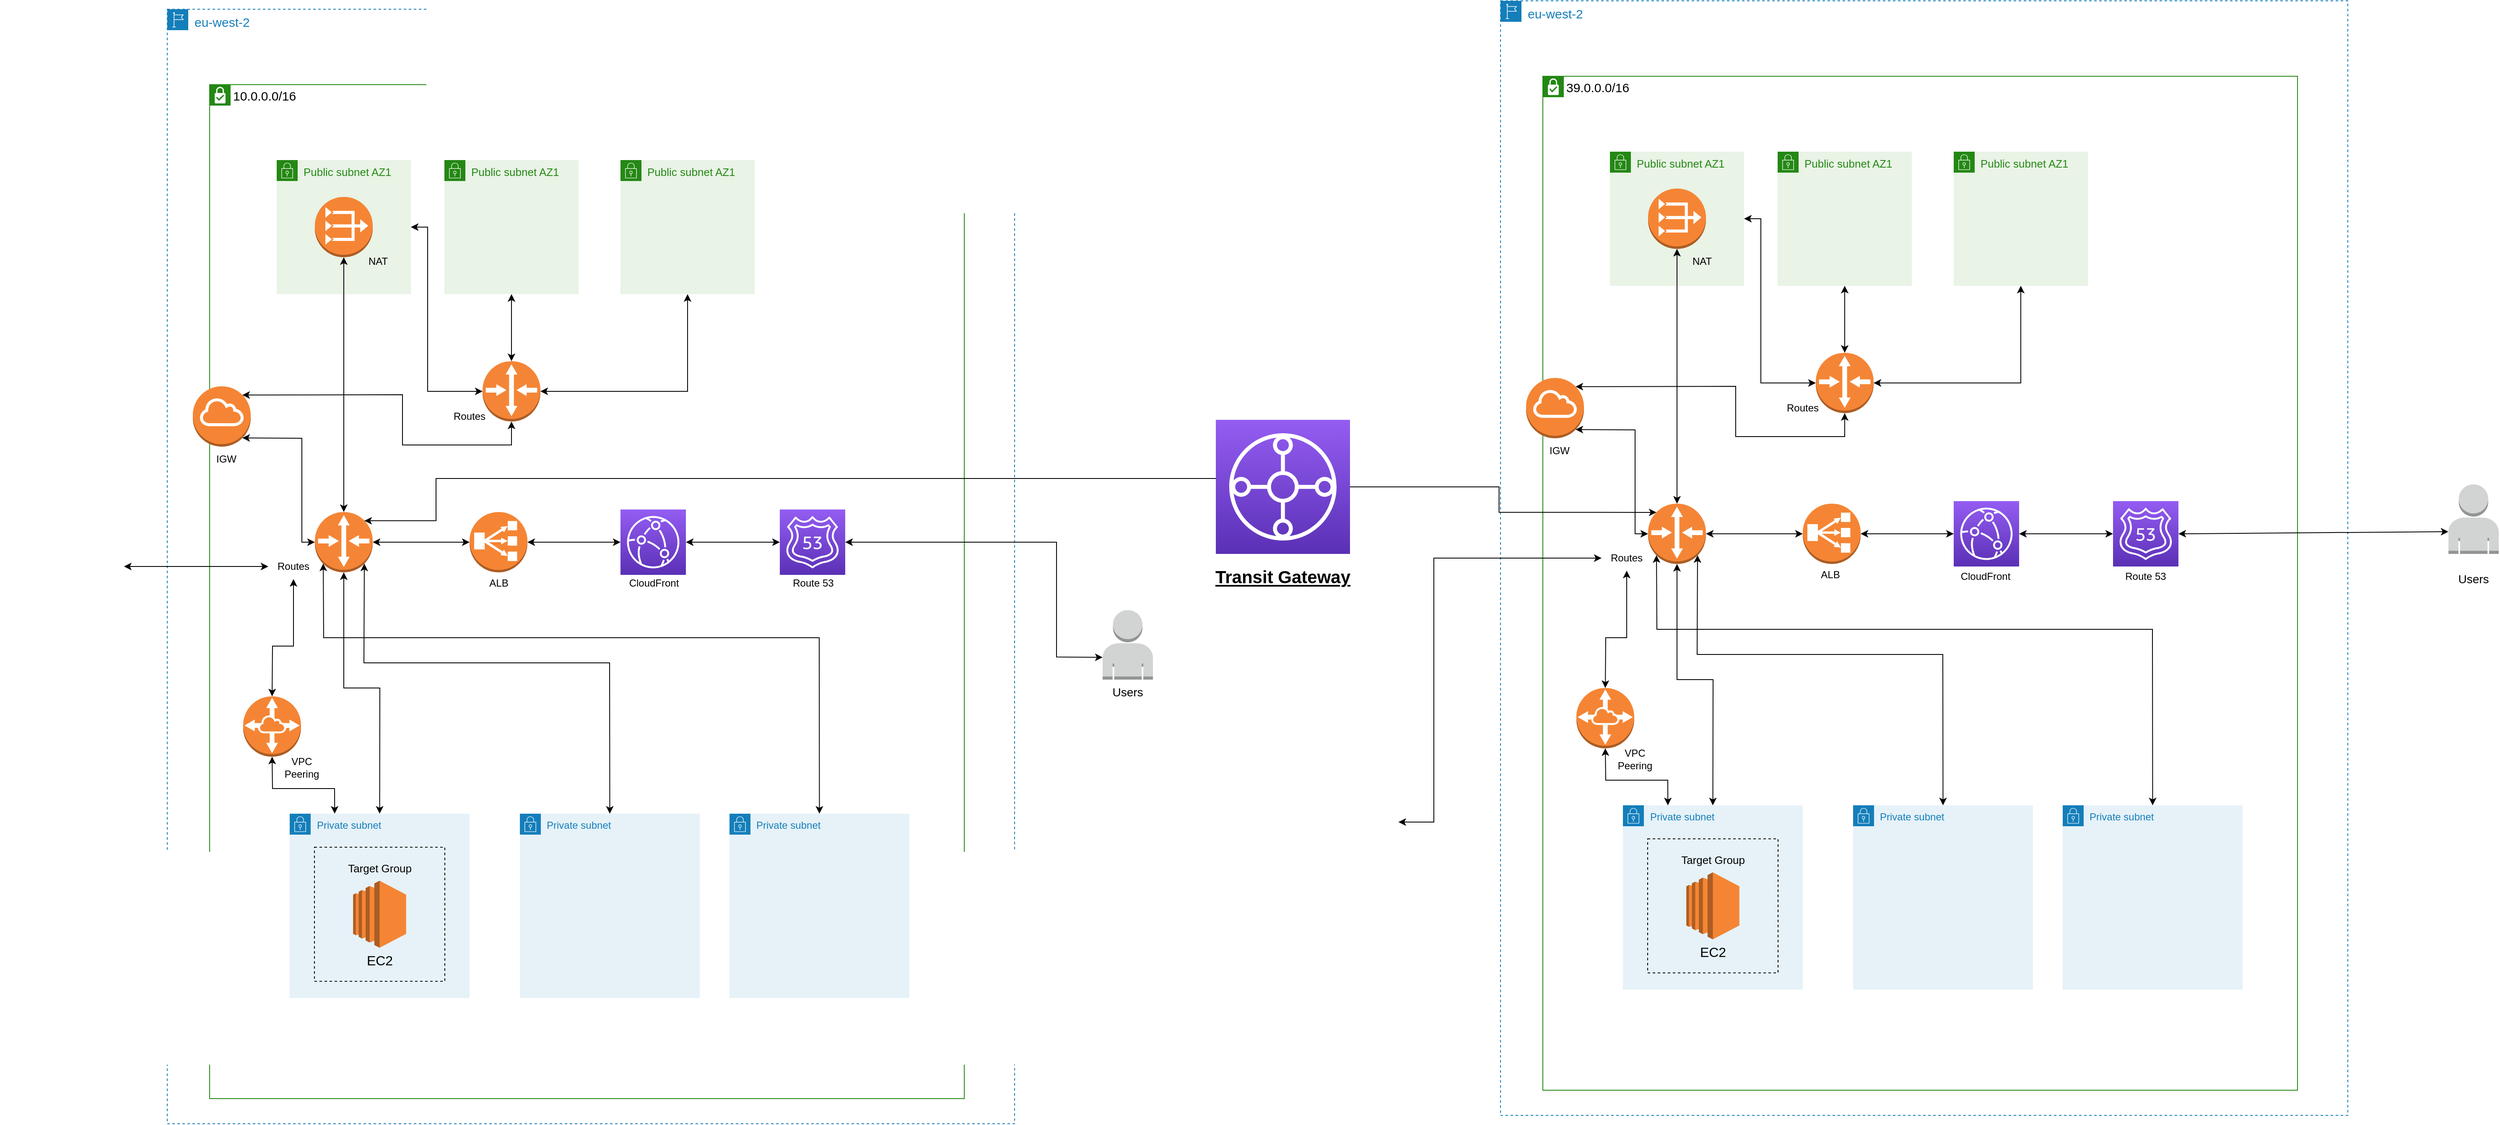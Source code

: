 <mxfile version="21.1.4" type="github">
  <diagram name="Page-1" id="q-neBviDuGzHm0jvUIlg">
    <mxGraphModel dx="2350" dy="1879" grid="1" gridSize="10" guides="1" tooltips="1" connect="1" arrows="1" fold="1" page="1" pageScale="1" pageWidth="850" pageHeight="1100" math="0" shadow="0">
      <root>
        <mxCell id="0" />
        <mxCell id="1" parent="0" />
        <mxCell id="zEf5P7LLviEkmShW4C3k-110" value="&lt;font style=&quot;font-size: 15px;&quot;&gt;39.0.0.0/16&lt;/font&gt;" style="shape=mxgraph.ibm.box;prType=subnet;fontStyle=0;verticalAlign=top;align=left;spacingLeft=32;spacingTop=4;rounded=0;whiteSpace=wrap;html=1;strokeWidth=1;dashed=0;container=1;spacing=-4;collapsible=0;expand=0;recursiveResize=0;strokeColor=#248814;" parent="1" vertex="1">
          <mxGeometry x="1770" y="-170" width="900" height="1210" as="geometry" />
        </mxCell>
        <mxCell id="zEf5P7LLviEkmShW4C3k-153" value="IGW" style="text;html=1;align=center;verticalAlign=middle;whiteSpace=wrap;rounded=0;" parent="zEf5P7LLviEkmShW4C3k-110" vertex="1">
          <mxGeometry x="-10" y="432" width="60" height="30" as="geometry" />
        </mxCell>
        <mxCell id="zEf5P7LLviEkmShW4C3k-162" value="ALB" style="text;html=1;strokeColor=none;fillColor=none;align=center;verticalAlign=middle;whiteSpace=wrap;rounded=0;" parent="zEf5P7LLviEkmShW4C3k-110" vertex="1">
          <mxGeometry x="313" y="580" width="60" height="30" as="geometry" />
        </mxCell>
        <mxCell id="zEf5P7LLviEkmShW4C3k-168" value="VPC&lt;br&gt;Peering" style="text;html=1;strokeColor=none;fillColor=none;align=center;verticalAlign=middle;whiteSpace=wrap;rounded=0;" parent="zEf5P7LLviEkmShW4C3k-110" vertex="1">
          <mxGeometry x="80" y="800" width="60" height="30" as="geometry" />
        </mxCell>
        <mxCell id="zEf5P7LLviEkmShW4C3k-109" value="&lt;font style=&quot;font-size: 15px;&quot;&gt;eu-west-2&lt;/font&gt;" style="points=[[0,0],[0.25,0],[0.5,0],[0.75,0],[1,0],[1,0.25],[1,0.5],[1,0.75],[1,1],[0.75,1],[0.5,1],[0.25,1],[0,1],[0,0.75],[0,0.5],[0,0.25]];outlineConnect=0;gradientColor=none;html=1;whiteSpace=wrap;fontSize=12;fontStyle=0;container=1;pointerEvents=0;collapsible=0;recursiveResize=0;shape=mxgraph.aws4.group;grIcon=mxgraph.aws4.group_region;strokeColor=#147EBA;fillColor=none;verticalAlign=top;align=left;spacingLeft=30;fontColor=#147EBA;dashed=1;" parent="1" vertex="1">
          <mxGeometry x="1719.5" y="-260" width="1010.5" height="1330" as="geometry" />
        </mxCell>
        <mxCell id="zEf5P7LLviEkmShW4C3k-164" value="CloudFront" style="text;html=1;strokeColor=none;fillColor=none;align=center;verticalAlign=middle;whiteSpace=wrap;rounded=0;" parent="zEf5P7LLviEkmShW4C3k-109" vertex="1">
          <mxGeometry x="538.5" y="672" width="80" height="30" as="geometry" />
        </mxCell>
        <mxCell id="zEf5P7LLviEkmShW4C3k-166" value="Route 53" style="text;html=1;strokeColor=none;fillColor=none;align=center;verticalAlign=middle;whiteSpace=wrap;rounded=0;" parent="zEf5P7LLviEkmShW4C3k-109" vertex="1">
          <mxGeometry x="739.5" y="672" width="60" height="30" as="geometry" />
        </mxCell>
        <mxCell id="zEf5P7LLviEkmShW4C3k-59" value="&lt;font style=&quot;font-size: 15px;&quot;&gt;eu-west-2&lt;/font&gt;" style="points=[[0,0],[0.25,0],[0.5,0],[0.75,0],[1,0],[1,0.25],[1,0.5],[1,0.75],[1,1],[0.75,1],[0.5,1],[0.25,1],[0,1],[0,0.75],[0,0.5],[0,0.25]];outlineConnect=0;gradientColor=none;html=1;whiteSpace=wrap;fontSize=12;fontStyle=0;container=1;pointerEvents=0;collapsible=0;recursiveResize=0;shape=mxgraph.aws4.group;grIcon=mxgraph.aws4.group_region;strokeColor=#147EBA;fillColor=none;verticalAlign=top;align=left;spacingLeft=30;fontColor=#147EBA;dashed=1;" parent="1" vertex="1">
          <mxGeometry x="129.5" y="-250" width="1010.5" height="1330" as="geometry" />
        </mxCell>
        <mxCell id="zEf5P7LLviEkmShW4C3k-58" value="&lt;font style=&quot;font-size: 15px;&quot;&gt;10.0.0.0/16&lt;/font&gt;" style="shape=mxgraph.ibm.box;prType=subnet;fontStyle=0;verticalAlign=top;align=left;spacingLeft=32;spacingTop=4;rounded=0;whiteSpace=wrap;html=1;strokeWidth=1;dashed=0;container=1;spacing=-4;collapsible=0;expand=0;recursiveResize=0;strokeColor=#248814;" parent="1" vertex="1">
          <mxGeometry x="180" y="-160" width="900" height="1210" as="geometry" />
        </mxCell>
        <mxCell id="zEf5P7LLviEkmShW4C3k-152" value="IGW" style="text;html=1;align=center;verticalAlign=middle;whiteSpace=wrap;rounded=0;" parent="zEf5P7LLviEkmShW4C3k-58" vertex="1">
          <mxGeometry x="-10" y="432" width="60" height="30" as="geometry" />
        </mxCell>
        <mxCell id="zEf5P7LLviEkmShW4C3k-154" value="Routes" style="text;html=1;strokeColor=none;fillColor=none;align=center;verticalAlign=middle;whiteSpace=wrap;rounded=0;" parent="zEf5P7LLviEkmShW4C3k-58" vertex="1">
          <mxGeometry x="280" y="381" width="60" height="30" as="geometry" />
        </mxCell>
        <mxCell id="zEf5P7LLviEkmShW4C3k-157" value="ALB" style="text;html=1;strokeColor=none;fillColor=none;align=center;verticalAlign=middle;whiteSpace=wrap;rounded=0;" parent="zEf5P7LLviEkmShW4C3k-58" vertex="1">
          <mxGeometry x="315" y="580" width="60" height="30" as="geometry" />
        </mxCell>
        <mxCell id="zEf5P7LLviEkmShW4C3k-163" value="CloudFront" style="text;html=1;strokeColor=none;fillColor=none;align=center;verticalAlign=middle;whiteSpace=wrap;rounded=0;" parent="zEf5P7LLviEkmShW4C3k-58" vertex="1">
          <mxGeometry x="490" y="580" width="80" height="30" as="geometry" />
        </mxCell>
        <mxCell id="zEf5P7LLviEkmShW4C3k-165" value="Route 53" style="text;html=1;strokeColor=none;fillColor=none;align=center;verticalAlign=middle;whiteSpace=wrap;rounded=0;" parent="zEf5P7LLviEkmShW4C3k-58" vertex="1">
          <mxGeometry x="690" y="580" width="60" height="30" as="geometry" />
        </mxCell>
        <mxCell id="zEf5P7LLviEkmShW4C3k-167" value="VPC&lt;br&gt;Peering" style="text;html=1;strokeColor=none;fillColor=none;align=center;verticalAlign=middle;whiteSpace=wrap;rounded=0;" parent="zEf5P7LLviEkmShW4C3k-58" vertex="1">
          <mxGeometry x="80" y="800" width="60" height="30" as="geometry" />
        </mxCell>
        <mxCell id="zEf5P7LLviEkmShW4C3k-3" value="" style="shape=image;verticalLabelPosition=bottom;verticalAlign=top;imageAspect=0;image=https://imgs.search.brave.com/RAESV_4D3HUsNSfdeiHkeSYde4byAlVtVh4lLV5wKWs/rs:fit:905:225:1/g:ce/aHR0cHM6Ly90c2Uy/Lm1tLmJpbmcubmV0/L3RoP2lkPU9JUC5J/ZV9NSmdfY3k3Qjdn/ZjRVbzdxUDZ3SGFE/NCZwaWQ9QXBp;clipPath=inset(0% 14.67% 0% 15%);aspect=fixed;" parent="1" vertex="1">
          <mxGeometry x="-70" y="360" width="147.83" height="110" as="geometry" />
        </mxCell>
        <mxCell id="zEf5P7LLviEkmShW4C3k-5" value="" style="outlineConnect=0;dashed=0;verticalLabelPosition=bottom;verticalAlign=top;align=center;html=1;shape=mxgraph.aws3.router;fillColor=#F58536;gradientColor=none;" parent="1" vertex="1">
          <mxGeometry x="505.5" y="170" width="69" height="72" as="geometry" />
        </mxCell>
        <mxCell id="zEf5P7LLviEkmShW4C3k-6" value="" style="outlineConnect=0;dashed=0;verticalLabelPosition=bottom;verticalAlign=top;align=center;html=1;shape=mxgraph.aws3.classic_load_balancer;fillColor=#F58534;gradientColor=none;" parent="1" vertex="1">
          <mxGeometry x="490" y="350" width="69" height="72" as="geometry" />
        </mxCell>
        <mxCell id="zEf5P7LLviEkmShW4C3k-7" value="" style="outlineConnect=0;dashed=0;verticalLabelPosition=bottom;verticalAlign=top;align=center;html=1;shape=mxgraph.aws3.internet_gateway;fillColor=#F58534;gradientColor=none;" parent="1" vertex="1">
          <mxGeometry x="160" y="200" width="69" height="72" as="geometry" />
        </mxCell>
        <mxCell id="zEf5P7LLviEkmShW4C3k-8" value="" style="outlineConnect=0;dashed=0;verticalLabelPosition=bottom;verticalAlign=top;align=center;html=1;shape=mxgraph.aws3.vpc_peering;fillColor=#F58534;gradientColor=none;" parent="1" vertex="1">
          <mxGeometry x="220" y="570" width="69" height="72" as="geometry" />
        </mxCell>
        <mxCell id="zEf5P7LLviEkmShW4C3k-10" value="&lt;font style=&quot;font-size: 13px;&quot;&gt;Public subnet AZ1&lt;/font&gt;" style="points=[[0,0],[0.25,0],[0.5,0],[0.75,0],[1,0],[1,0.25],[1,0.5],[1,0.75],[1,1],[0.75,1],[0.5,1],[0.25,1],[0,1],[0,0.75],[0,0.5],[0,0.25]];outlineConnect=0;gradientColor=none;html=1;whiteSpace=wrap;fontSize=12;fontStyle=0;container=1;pointerEvents=0;collapsible=0;recursiveResize=0;shape=mxgraph.aws4.group;grIcon=mxgraph.aws4.group_security_group;grStroke=0;strokeColor=#248814;fillColor=#E9F3E6;verticalAlign=top;align=left;spacingLeft=30;fontColor=#248814;dashed=0;" parent="1" vertex="1">
          <mxGeometry x="260" y="-70" width="160" height="160" as="geometry" />
        </mxCell>
        <mxCell id="zEf5P7LLviEkmShW4C3k-9" value="" style="outlineConnect=0;dashed=0;verticalLabelPosition=bottom;verticalAlign=top;align=center;html=1;shape=mxgraph.aws3.vpc_nat_gateway;fillColor=#F58534;gradientColor=none;" parent="zEf5P7LLviEkmShW4C3k-10" vertex="1">
          <mxGeometry x="45.5" y="44" width="69" height="72" as="geometry" />
        </mxCell>
        <mxCell id="zEf5P7LLviEkmShW4C3k-150" value="NAT" style="text;html=1;align=center;verticalAlign=middle;whiteSpace=wrap;rounded=0;" parent="zEf5P7LLviEkmShW4C3k-10" vertex="1">
          <mxGeometry x="91.12" y="106" width="60" height="30" as="geometry" />
        </mxCell>
        <mxCell id="zEf5P7LLviEkmShW4C3k-11" value="&lt;font style=&quot;font-size: 13px;&quot;&gt;Public subnet AZ1&lt;/font&gt;" style="points=[[0,0],[0.25,0],[0.5,0],[0.75,0],[1,0],[1,0.25],[1,0.5],[1,0.75],[1,1],[0.75,1],[0.5,1],[0.25,1],[0,1],[0,0.75],[0,0.5],[0,0.25]];outlineConnect=0;gradientColor=none;html=1;whiteSpace=wrap;fontSize=12;fontStyle=0;container=1;pointerEvents=0;collapsible=0;recursiveResize=0;shape=mxgraph.aws4.group;grIcon=mxgraph.aws4.group_security_group;grStroke=0;strokeColor=#248814;fillColor=#E9F3E6;verticalAlign=top;align=left;spacingLeft=30;fontColor=#248814;dashed=0;" parent="1" vertex="1">
          <mxGeometry x="460" y="-70" width="160" height="160" as="geometry" />
        </mxCell>
        <mxCell id="zEf5P7LLviEkmShW4C3k-13" value="&lt;font style=&quot;font-size: 13px;&quot;&gt;Public subnet AZ1&lt;/font&gt;" style="points=[[0,0],[0.25,0],[0.5,0],[0.75,0],[1,0],[1,0.25],[1,0.5],[1,0.75],[1,1],[0.75,1],[0.5,1],[0.25,1],[0,1],[0,0.75],[0,0.5],[0,0.25]];outlineConnect=0;gradientColor=none;html=1;whiteSpace=wrap;fontSize=12;fontStyle=0;container=1;pointerEvents=0;collapsible=0;recursiveResize=0;shape=mxgraph.aws4.group;grIcon=mxgraph.aws4.group_security_group;grStroke=0;strokeColor=#248814;fillColor=#E9F3E6;verticalAlign=top;align=left;spacingLeft=30;fontColor=#248814;dashed=0;" parent="1" vertex="1">
          <mxGeometry x="670" y="-70" width="160" height="160" as="geometry" />
        </mxCell>
        <mxCell id="zEf5P7LLviEkmShW4C3k-15" value="" style="outlineConnect=0;dashed=0;verticalLabelPosition=bottom;verticalAlign=top;align=center;html=1;shape=mxgraph.aws3.router;fillColor=#F58536;gradientColor=none;" parent="1" vertex="1">
          <mxGeometry x="305.5" y="350" width="69" height="72" as="geometry" />
        </mxCell>
        <mxCell id="zEf5P7LLviEkmShW4C3k-16" value="" style="sketch=0;points=[[0,0,0],[0.25,0,0],[0.5,0,0],[0.75,0,0],[1,0,0],[0,1,0],[0.25,1,0],[0.5,1,0],[0.75,1,0],[1,1,0],[0,0.25,0],[0,0.5,0],[0,0.75,0],[1,0.25,0],[1,0.5,0],[1,0.75,0]];outlineConnect=0;fontColor=#232F3E;gradientColor=#945DF2;gradientDirection=north;fillColor=#5A30B5;strokeColor=#ffffff;dashed=0;verticalLabelPosition=bottom;verticalAlign=top;align=center;html=1;fontSize=12;fontStyle=0;aspect=fixed;shape=mxgraph.aws4.resourceIcon;resIcon=mxgraph.aws4.cloudfront;" parent="1" vertex="1">
          <mxGeometry x="670" y="347" width="78" height="78" as="geometry" />
        </mxCell>
        <mxCell id="zEf5P7LLviEkmShW4C3k-17" value="" style="sketch=0;points=[[0,0,0],[0.25,0,0],[0.5,0,0],[0.75,0,0],[1,0,0],[0,1,0],[0.25,1,0],[0.5,1,0],[0.75,1,0],[1,1,0],[0,0.25,0],[0,0.5,0],[0,0.75,0],[1,0.25,0],[1,0.5,0],[1,0.75,0]];outlineConnect=0;fontColor=#232F3E;gradientColor=#945DF2;gradientDirection=north;fillColor=#5A30B5;strokeColor=#ffffff;dashed=0;verticalLabelPosition=bottom;verticalAlign=top;align=center;html=1;fontSize=12;fontStyle=0;aspect=fixed;shape=mxgraph.aws4.resourceIcon;resIcon=mxgraph.aws4.route_53;" parent="1" vertex="1">
          <mxGeometry x="860" y="347" width="78" height="78" as="geometry" />
        </mxCell>
        <mxCell id="zEf5P7LLviEkmShW4C3k-20" value="Private subnet" style="points=[[0,0],[0.25,0],[0.5,0],[0.75,0],[1,0],[1,0.25],[1,0.5],[1,0.75],[1,1],[0.75,1],[0.5,1],[0.25,1],[0,1],[0,0.75],[0,0.5],[0,0.25]];outlineConnect=0;gradientColor=none;html=1;whiteSpace=wrap;fontSize=12;fontStyle=0;container=1;pointerEvents=0;collapsible=0;recursiveResize=0;shape=mxgraph.aws4.group;grIcon=mxgraph.aws4.group_security_group;grStroke=0;strokeColor=#147EBA;fillColor=#E6F2F8;verticalAlign=top;align=left;spacingLeft=30;fontColor=#147EBA;dashed=1;" parent="1" vertex="1">
          <mxGeometry x="275.5" y="710" width="214.5" height="220" as="geometry" />
        </mxCell>
        <mxCell id="zEf5P7LLviEkmShW4C3k-21" value="" style="rounded=0;whiteSpace=wrap;html=1;fillColor=#E6F2F8;dashed=1;" parent="zEf5P7LLviEkmShW4C3k-20" vertex="1">
          <mxGeometry x="29.5" y="40" width="155.5" height="160" as="geometry" />
        </mxCell>
        <mxCell id="zEf5P7LLviEkmShW4C3k-19" value="" style="outlineConnect=0;dashed=0;verticalLabelPosition=bottom;verticalAlign=top;align=center;html=1;shape=mxgraph.aws3.ec2;fillColor=#F58534;gradientColor=none;" parent="zEf5P7LLviEkmShW4C3k-20" vertex="1">
          <mxGeometry x="75.62" y="80" width="63.25" height="80" as="geometry" />
        </mxCell>
        <mxCell id="zEf5P7LLviEkmShW4C3k-22" value="&lt;font style=&quot;font-size: 13px;&quot;&gt;Target Group&lt;/font&gt;" style="text;html=1;strokeColor=none;fillColor=none;align=center;verticalAlign=middle;whiteSpace=wrap;rounded=0;" parent="zEf5P7LLviEkmShW4C3k-20" vertex="1">
          <mxGeometry x="52.25" y="50" width="110" height="30" as="geometry" />
        </mxCell>
        <mxCell id="zEf5P7LLviEkmShW4C3k-27" value="&lt;font style=&quot;&quot;&gt;&lt;font style=&quot;font-size: 16px;&quot;&gt;EC2&lt;/font&gt;&lt;br&gt;&lt;/font&gt;" style="text;html=1;strokeColor=none;fillColor=none;align=center;verticalAlign=middle;whiteSpace=wrap;rounded=0;" parent="zEf5P7LLviEkmShW4C3k-20" vertex="1">
          <mxGeometry x="52.25" y="160" width="110" height="30" as="geometry" />
        </mxCell>
        <mxCell id="zEf5P7LLviEkmShW4C3k-28" value="Private subnet" style="points=[[0,0],[0.25,0],[0.5,0],[0.75,0],[1,0],[1,0.25],[1,0.5],[1,0.75],[1,1],[0.75,1],[0.5,1],[0.25,1],[0,1],[0,0.75],[0,0.5],[0,0.25]];outlineConnect=0;gradientColor=none;html=1;whiteSpace=wrap;fontSize=12;fontStyle=0;container=1;pointerEvents=0;collapsible=0;recursiveResize=0;shape=mxgraph.aws4.group;grIcon=mxgraph.aws4.group_security_group;grStroke=0;strokeColor=#147EBA;fillColor=#E6F2F8;verticalAlign=top;align=left;spacingLeft=30;fontColor=#147EBA;dashed=1;" parent="1" vertex="1">
          <mxGeometry x="550" y="710" width="214.5" height="220" as="geometry" />
        </mxCell>
        <mxCell id="zEf5P7LLviEkmShW4C3k-33" value="Private subnet" style="points=[[0,0],[0.25,0],[0.5,0],[0.75,0],[1,0],[1,0.25],[1,0.5],[1,0.75],[1,1],[0.75,1],[0.5,1],[0.25,1],[0,1],[0,0.75],[0,0.5],[0,0.25]];outlineConnect=0;gradientColor=none;html=1;whiteSpace=wrap;fontSize=12;fontStyle=0;container=1;pointerEvents=0;collapsible=0;recursiveResize=0;shape=mxgraph.aws4.group;grIcon=mxgraph.aws4.group_security_group;grStroke=0;strokeColor=#147EBA;fillColor=#E6F2F8;verticalAlign=top;align=left;spacingLeft=30;fontColor=#147EBA;dashed=1;" parent="1" vertex="1">
          <mxGeometry x="800" y="710" width="214.5" height="220" as="geometry" />
        </mxCell>
        <mxCell id="zEf5P7LLviEkmShW4C3k-38" value="Routes" style="text;html=1;strokeColor=none;fillColor=none;align=center;verticalAlign=middle;whiteSpace=wrap;rounded=0;" parent="1" vertex="1">
          <mxGeometry x="250" y="400" width="60" height="30" as="geometry" />
        </mxCell>
        <mxCell id="zEf5P7LLviEkmShW4C3k-39" value="" style="endArrow=classic;startArrow=classic;html=1;rounded=0;exitX=1;exitY=0.5;exitDx=0;exitDy=0;entryX=0;entryY=0.5;entryDx=0;entryDy=0;" parent="1" source="zEf5P7LLviEkmShW4C3k-3" target="zEf5P7LLviEkmShW4C3k-38" edge="1">
          <mxGeometry width="50" height="50" relative="1" as="geometry">
            <mxPoint x="360" y="430" as="sourcePoint" />
            <mxPoint x="410" y="380" as="targetPoint" />
          </mxGeometry>
        </mxCell>
        <mxCell id="zEf5P7LLviEkmShW4C3k-42" value="" style="endArrow=classic;startArrow=classic;html=1;rounded=0;entryX=0.855;entryY=0.855;entryDx=0;entryDy=0;entryPerimeter=0;exitX=0;exitY=0.5;exitDx=0;exitDy=0;exitPerimeter=0;" parent="1" source="zEf5P7LLviEkmShW4C3k-15" target="zEf5P7LLviEkmShW4C3k-7" edge="1">
          <mxGeometry width="50" height="50" relative="1" as="geometry">
            <mxPoint x="360" y="430" as="sourcePoint" />
            <mxPoint x="410" y="380" as="targetPoint" />
            <Array as="points">
              <mxPoint x="290" y="386" />
              <mxPoint x="290" y="262" />
            </Array>
          </mxGeometry>
        </mxCell>
        <mxCell id="zEf5P7LLviEkmShW4C3k-44" value="" style="endArrow=classic;startArrow=classic;html=1;rounded=0;entryX=0;entryY=0.5;entryDx=0;entryDy=0;entryPerimeter=0;exitX=1;exitY=0.5;exitDx=0;exitDy=0;exitPerimeter=0;" parent="1" source="zEf5P7LLviEkmShW4C3k-15" target="zEf5P7LLviEkmShW4C3k-6" edge="1">
          <mxGeometry width="50" height="50" relative="1" as="geometry">
            <mxPoint x="360" y="430" as="sourcePoint" />
            <mxPoint x="410" y="380" as="targetPoint" />
          </mxGeometry>
        </mxCell>
        <mxCell id="zEf5P7LLviEkmShW4C3k-45" value="" style="endArrow=classic;startArrow=classic;html=1;rounded=0;entryX=0;entryY=0.5;entryDx=0;entryDy=0;entryPerimeter=0;" parent="1" source="zEf5P7LLviEkmShW4C3k-6" target="zEf5P7LLviEkmShW4C3k-16" edge="1">
          <mxGeometry width="50" height="50" relative="1" as="geometry">
            <mxPoint x="360" y="430" as="sourcePoint" />
            <mxPoint x="410" y="380" as="targetPoint" />
          </mxGeometry>
        </mxCell>
        <mxCell id="zEf5P7LLviEkmShW4C3k-46" value="" style="endArrow=classic;startArrow=classic;html=1;rounded=0;entryX=0;entryY=0.5;entryDx=0;entryDy=0;entryPerimeter=0;exitX=1;exitY=0.5;exitDx=0;exitDy=0;exitPerimeter=0;" parent="1" source="zEf5P7LLviEkmShW4C3k-16" target="zEf5P7LLviEkmShW4C3k-17" edge="1">
          <mxGeometry width="50" height="50" relative="1" as="geometry">
            <mxPoint x="360" y="430" as="sourcePoint" />
            <mxPoint x="410" y="380" as="targetPoint" />
          </mxGeometry>
        </mxCell>
        <mxCell id="zEf5P7LLviEkmShW4C3k-47" value="" style="endArrow=classic;startArrow=classic;html=1;rounded=0;entryX=0.5;entryY=1;entryDx=0;entryDy=0;entryPerimeter=0;exitX=0.5;exitY=0;exitDx=0;exitDy=0;exitPerimeter=0;" parent="1" source="zEf5P7LLviEkmShW4C3k-15" target="zEf5P7LLviEkmShW4C3k-9" edge="1">
          <mxGeometry width="50" height="50" relative="1" as="geometry">
            <mxPoint x="360" y="430" as="sourcePoint" />
            <mxPoint x="410" y="380" as="targetPoint" />
          </mxGeometry>
        </mxCell>
        <mxCell id="zEf5P7LLviEkmShW4C3k-48" value="" style="endArrow=classic;startArrow=classic;html=1;rounded=0;exitX=0.855;exitY=0.145;exitDx=0;exitDy=0;exitPerimeter=0;entryX=0.5;entryY=1;entryDx=0;entryDy=0;entryPerimeter=0;" parent="1" source="zEf5P7LLviEkmShW4C3k-7" target="zEf5P7LLviEkmShW4C3k-5" edge="1">
          <mxGeometry width="50" height="50" relative="1" as="geometry">
            <mxPoint x="360" y="290" as="sourcePoint" />
            <mxPoint x="410" y="240" as="targetPoint" />
            <Array as="points">
              <mxPoint x="410" y="210" />
              <mxPoint x="410" y="270" />
              <mxPoint x="540" y="270" />
            </Array>
          </mxGeometry>
        </mxCell>
        <mxCell id="zEf5P7LLviEkmShW4C3k-49" value="" style="endArrow=classic;startArrow=classic;html=1;rounded=0;entryX=0.5;entryY=1;entryDx=0;entryDy=0;exitX=0.5;exitY=0;exitDx=0;exitDy=0;exitPerimeter=0;" parent="1" source="zEf5P7LLviEkmShW4C3k-5" target="zEf5P7LLviEkmShW4C3k-11" edge="1">
          <mxGeometry width="50" height="50" relative="1" as="geometry">
            <mxPoint x="360" y="290" as="sourcePoint" />
            <mxPoint x="410" y="240" as="targetPoint" />
          </mxGeometry>
        </mxCell>
        <mxCell id="zEf5P7LLviEkmShW4C3k-50" value="" style="endArrow=classic;startArrow=classic;html=1;rounded=0;entryX=0.5;entryY=1;entryDx=0;entryDy=0;exitX=1;exitY=0.5;exitDx=0;exitDy=0;exitPerimeter=0;" parent="1" source="zEf5P7LLviEkmShW4C3k-5" target="zEf5P7LLviEkmShW4C3k-13" edge="1">
          <mxGeometry width="50" height="50" relative="1" as="geometry">
            <mxPoint x="360" y="290" as="sourcePoint" />
            <mxPoint x="410" y="240" as="targetPoint" />
            <Array as="points">
              <mxPoint x="750" y="206" />
            </Array>
          </mxGeometry>
        </mxCell>
        <mxCell id="zEf5P7LLviEkmShW4C3k-51" value="" style="endArrow=classic;startArrow=classic;html=1;rounded=0;entryX=0;entryY=0.5;entryDx=0;entryDy=0;entryPerimeter=0;exitX=1;exitY=0.5;exitDx=0;exitDy=0;" parent="1" source="zEf5P7LLviEkmShW4C3k-10" target="zEf5P7LLviEkmShW4C3k-5" edge="1">
          <mxGeometry width="50" height="50" relative="1" as="geometry">
            <mxPoint x="360" y="290" as="sourcePoint" />
            <mxPoint x="410" y="240" as="targetPoint" />
            <Array as="points">
              <mxPoint x="440" y="10" />
              <mxPoint x="440" y="206" />
            </Array>
          </mxGeometry>
        </mxCell>
        <mxCell id="zEf5P7LLviEkmShW4C3k-52" value="" style="endArrow=classic;startArrow=classic;html=1;rounded=0;entryX=0.5;entryY=1;entryDx=0;entryDy=0;exitX=0.5;exitY=0;exitDx=0;exitDy=0;exitPerimeter=0;" parent="1" source="zEf5P7LLviEkmShW4C3k-8" target="zEf5P7LLviEkmShW4C3k-38" edge="1">
          <mxGeometry width="50" height="50" relative="1" as="geometry">
            <mxPoint x="360" y="430" as="sourcePoint" />
            <mxPoint x="410" y="380" as="targetPoint" />
            <Array as="points">
              <mxPoint x="255" y="510" />
              <mxPoint x="280" y="510" />
            </Array>
          </mxGeometry>
        </mxCell>
        <mxCell id="zEf5P7LLviEkmShW4C3k-53" value="" style="endArrow=classic;startArrow=classic;html=1;rounded=0;exitX=0.5;exitY=1;exitDx=0;exitDy=0;exitPerimeter=0;entryX=0.25;entryY=0;entryDx=0;entryDy=0;" parent="1" source="zEf5P7LLviEkmShW4C3k-8" target="zEf5P7LLviEkmShW4C3k-20" edge="1">
          <mxGeometry width="50" height="50" relative="1" as="geometry">
            <mxPoint x="360" y="570" as="sourcePoint" />
            <mxPoint x="410" y="520" as="targetPoint" />
            <Array as="points">
              <mxPoint x="255" y="680" />
              <mxPoint x="329" y="680" />
            </Array>
          </mxGeometry>
        </mxCell>
        <mxCell id="zEf5P7LLviEkmShW4C3k-54" value="" style="endArrow=classic;startArrow=classic;html=1;rounded=0;entryX=0.5;entryY=1;entryDx=0;entryDy=0;entryPerimeter=0;exitX=0.5;exitY=0;exitDx=0;exitDy=0;" parent="1" source="zEf5P7LLviEkmShW4C3k-20" target="zEf5P7LLviEkmShW4C3k-15" edge="1">
          <mxGeometry width="50" height="50" relative="1" as="geometry">
            <mxPoint x="360" y="570" as="sourcePoint" />
            <mxPoint x="410" y="520" as="targetPoint" />
            <Array as="points">
              <mxPoint x="383" y="560" />
              <mxPoint x="340" y="560" />
            </Array>
          </mxGeometry>
        </mxCell>
        <mxCell id="zEf5P7LLviEkmShW4C3k-55" value="" style="endArrow=classic;startArrow=classic;html=1;rounded=0;entryX=0.855;entryY=0.855;entryDx=0;entryDy=0;entryPerimeter=0;exitX=0.5;exitY=0;exitDx=0;exitDy=0;" parent="1" source="zEf5P7LLviEkmShW4C3k-28" target="zEf5P7LLviEkmShW4C3k-15" edge="1">
          <mxGeometry width="50" height="50" relative="1" as="geometry">
            <mxPoint x="360" y="570" as="sourcePoint" />
            <mxPoint x="410" y="520" as="targetPoint" />
            <Array as="points">
              <mxPoint x="657" y="530" />
              <mxPoint x="364" y="530" />
            </Array>
          </mxGeometry>
        </mxCell>
        <mxCell id="zEf5P7LLviEkmShW4C3k-56" value="" style="endArrow=classic;startArrow=classic;html=1;rounded=0;entryX=0.145;entryY=0.855;entryDx=0;entryDy=0;entryPerimeter=0;exitX=0.5;exitY=0;exitDx=0;exitDy=0;" parent="1" source="zEf5P7LLviEkmShW4C3k-33" target="zEf5P7LLviEkmShW4C3k-15" edge="1">
          <mxGeometry width="50" height="50" relative="1" as="geometry">
            <mxPoint x="360" y="570" as="sourcePoint" />
            <mxPoint x="410" y="520" as="targetPoint" />
            <Array as="points">
              <mxPoint x="907" y="500" />
              <mxPoint x="316" y="500" />
            </Array>
          </mxGeometry>
        </mxCell>
        <mxCell id="zEf5P7LLviEkmShW4C3k-60" value="" style="outlineConnect=0;dashed=0;verticalLabelPosition=bottom;verticalAlign=top;align=center;html=1;shape=mxgraph.aws3.user;fillColor=#D2D3D3;gradientColor=none;" parent="1" vertex="1">
          <mxGeometry x="1245" y="467" width="60" height="83" as="geometry" />
        </mxCell>
        <mxCell id="zEf5P7LLviEkmShW4C3k-61" value="" style="endArrow=classic;startArrow=classic;html=1;rounded=0;entryX=1;entryY=0.5;entryDx=0;entryDy=0;entryPerimeter=0;exitX=0;exitY=0.68;exitDx=0;exitDy=0;exitPerimeter=0;" parent="1" source="zEf5P7LLviEkmShW4C3k-60" target="zEf5P7LLviEkmShW4C3k-17" edge="1">
          <mxGeometry width="50" height="50" relative="1" as="geometry">
            <mxPoint x="780" y="480" as="sourcePoint" />
            <mxPoint x="830" y="430" as="targetPoint" />
            <Array as="points">
              <mxPoint x="1190" y="523" />
              <mxPoint x="1190" y="386" />
            </Array>
          </mxGeometry>
        </mxCell>
        <mxCell id="zEf5P7LLviEkmShW4C3k-62" value="&lt;font style=&quot;font-size: 14px;&quot;&gt;Users&lt;/font&gt;" style="text;html=1;strokeColor=none;fillColor=none;align=center;verticalAlign=middle;whiteSpace=wrap;rounded=0;" parent="1" vertex="1">
          <mxGeometry x="1245" y="550" width="60" height="30" as="geometry" />
        </mxCell>
        <mxCell id="zEf5P7LLviEkmShW4C3k-108" style="edgeStyle=orthogonalEdgeStyle;rounded=0;orthogonalLoop=1;jettySize=auto;html=1;exitX=0;exitY=0.5;exitDx=0;exitDy=0;exitPerimeter=0;entryX=0.855;entryY=0.145;entryDx=0;entryDy=0;entryPerimeter=0;" parent="1" source="zEf5P7LLviEkmShW4C3k-107" target="zEf5P7LLviEkmShW4C3k-15" edge="1">
          <mxGeometry relative="1" as="geometry">
            <Array as="points">
              <mxPoint x="1460" y="310" />
              <mxPoint x="450" y="310" />
              <mxPoint x="450" y="360" />
            </Array>
          </mxGeometry>
        </mxCell>
        <mxCell id="zEf5P7LLviEkmShW4C3k-149" style="edgeStyle=orthogonalEdgeStyle;rounded=0;orthogonalLoop=1;jettySize=auto;html=1;exitX=1;exitY=0.5;exitDx=0;exitDy=0;exitPerimeter=0;entryX=0.145;entryY=0.145;entryDx=0;entryDy=0;entryPerimeter=0;" parent="1" source="zEf5P7LLviEkmShW4C3k-107" target="zEf5P7LLviEkmShW4C3k-120" edge="1">
          <mxGeometry relative="1" as="geometry" />
        </mxCell>
        <mxCell id="zEf5P7LLviEkmShW4C3k-107" value="" style="sketch=0;points=[[0,0,0],[0.25,0,0],[0.5,0,0],[0.75,0,0],[1,0,0],[0,1,0],[0.25,1,0],[0.5,1,0],[0.75,1,0],[1,1,0],[0,0.25,0],[0,0.5,0],[0,0.75,0],[1,0.25,0],[1,0.5,0],[1,0.75,0]];outlineConnect=0;fontColor=#232F3E;gradientColor=#945DF2;gradientDirection=north;fillColor=#5A30B5;strokeColor=#ffffff;dashed=0;verticalLabelPosition=bottom;verticalAlign=top;align=center;html=1;fontSize=12;fontStyle=0;aspect=fixed;shape=mxgraph.aws4.resourceIcon;resIcon=mxgraph.aws4.transit_gateway;" parent="1" vertex="1">
          <mxGeometry x="1380" y="240" width="160" height="160" as="geometry" />
        </mxCell>
        <mxCell id="zEf5P7LLviEkmShW4C3k-111" value="" style="shape=image;verticalLabelPosition=bottom;verticalAlign=top;imageAspect=0;image=https://imgs.search.brave.com/RAESV_4D3HUsNSfdeiHkeSYde4byAlVtVh4lLV5wKWs/rs:fit:905:225:1/g:ce/aHR0cHM6Ly90c2Uy/Lm1tLmJpbmcubmV0/L3RoP2lkPU9JUC5J/ZV9NSmdfY3k3Qjdn/ZjRVbzdxUDZ3SGFE/NCZwaWQ9QXBp;clipPath=inset(0% 14.67% 0% 15%);aspect=fixed;" parent="1" vertex="1">
          <mxGeometry x="1450" y="665" width="147.83" height="110" as="geometry" />
        </mxCell>
        <mxCell id="zEf5P7LLviEkmShW4C3k-112" value="" style="outlineConnect=0;dashed=0;verticalLabelPosition=bottom;verticalAlign=top;align=center;html=1;shape=mxgraph.aws3.router;fillColor=#F58536;gradientColor=none;" parent="1" vertex="1">
          <mxGeometry x="2095.5" y="160" width="69" height="72" as="geometry" />
        </mxCell>
        <mxCell id="zEf5P7LLviEkmShW4C3k-113" value="" style="outlineConnect=0;dashed=0;verticalLabelPosition=bottom;verticalAlign=top;align=center;html=1;shape=mxgraph.aws3.classic_load_balancer;fillColor=#F58534;gradientColor=none;" parent="1" vertex="1">
          <mxGeometry x="2080" y="340" width="69" height="72" as="geometry" />
        </mxCell>
        <mxCell id="zEf5P7LLviEkmShW4C3k-114" value="" style="outlineConnect=0;dashed=0;verticalLabelPosition=bottom;verticalAlign=top;align=center;html=1;shape=mxgraph.aws3.internet_gateway;fillColor=#F58534;gradientColor=none;" parent="1" vertex="1">
          <mxGeometry x="1750" y="190" width="69" height="72" as="geometry" />
        </mxCell>
        <mxCell id="zEf5P7LLviEkmShW4C3k-115" value="" style="outlineConnect=0;dashed=0;verticalLabelPosition=bottom;verticalAlign=top;align=center;html=1;shape=mxgraph.aws3.vpc_peering;fillColor=#F58534;gradientColor=none;" parent="1" vertex="1">
          <mxGeometry x="1810" y="560" width="69" height="72" as="geometry" />
        </mxCell>
        <mxCell id="zEf5P7LLviEkmShW4C3k-116" value="&lt;font style=&quot;font-size: 13px;&quot;&gt;Public subnet AZ1&lt;/font&gt;" style="points=[[0,0],[0.25,0],[0.5,0],[0.75,0],[1,0],[1,0.25],[1,0.5],[1,0.75],[1,1],[0.75,1],[0.5,1],[0.25,1],[0,1],[0,0.75],[0,0.5],[0,0.25]];outlineConnect=0;gradientColor=none;html=1;whiteSpace=wrap;fontSize=12;fontStyle=0;container=1;pointerEvents=0;collapsible=0;recursiveResize=0;shape=mxgraph.aws4.group;grIcon=mxgraph.aws4.group_security_group;grStroke=0;strokeColor=#248814;fillColor=#E9F3E6;verticalAlign=top;align=left;spacingLeft=30;fontColor=#248814;dashed=0;" parent="1" vertex="1">
          <mxGeometry x="1850" y="-80" width="160" height="160" as="geometry" />
        </mxCell>
        <mxCell id="zEf5P7LLviEkmShW4C3k-117" value="" style="outlineConnect=0;dashed=0;verticalLabelPosition=bottom;verticalAlign=top;align=center;html=1;shape=mxgraph.aws3.vpc_nat_gateway;fillColor=#F58534;gradientColor=none;" parent="zEf5P7LLviEkmShW4C3k-116" vertex="1">
          <mxGeometry x="45.5" y="44" width="69" height="72" as="geometry" />
        </mxCell>
        <mxCell id="zEf5P7LLviEkmShW4C3k-151" value="NAT" style="text;html=1;align=center;verticalAlign=middle;whiteSpace=wrap;rounded=0;" parent="zEf5P7LLviEkmShW4C3k-116" vertex="1">
          <mxGeometry x="80" y="116" width="60" height="30" as="geometry" />
        </mxCell>
        <mxCell id="zEf5P7LLviEkmShW4C3k-118" value="&lt;font style=&quot;font-size: 13px;&quot;&gt;Public subnet AZ1&lt;/font&gt;" style="points=[[0,0],[0.25,0],[0.5,0],[0.75,0],[1,0],[1,0.25],[1,0.5],[1,0.75],[1,1],[0.75,1],[0.5,1],[0.25,1],[0,1],[0,0.75],[0,0.5],[0,0.25]];outlineConnect=0;gradientColor=none;html=1;whiteSpace=wrap;fontSize=12;fontStyle=0;container=1;pointerEvents=0;collapsible=0;recursiveResize=0;shape=mxgraph.aws4.group;grIcon=mxgraph.aws4.group_security_group;grStroke=0;strokeColor=#248814;fillColor=#E9F3E6;verticalAlign=top;align=left;spacingLeft=30;fontColor=#248814;dashed=0;" parent="1" vertex="1">
          <mxGeometry x="2050" y="-80" width="160" height="160" as="geometry" />
        </mxCell>
        <mxCell id="zEf5P7LLviEkmShW4C3k-119" value="&lt;font style=&quot;font-size: 13px;&quot;&gt;Public subnet AZ1&lt;/font&gt;" style="points=[[0,0],[0.25,0],[0.5,0],[0.75,0],[1,0],[1,0.25],[1,0.5],[1,0.75],[1,1],[0.75,1],[0.5,1],[0.25,1],[0,1],[0,0.75],[0,0.5],[0,0.25]];outlineConnect=0;gradientColor=none;html=1;whiteSpace=wrap;fontSize=12;fontStyle=0;container=1;pointerEvents=0;collapsible=0;recursiveResize=0;shape=mxgraph.aws4.group;grIcon=mxgraph.aws4.group_security_group;grStroke=0;strokeColor=#248814;fillColor=#E9F3E6;verticalAlign=top;align=left;spacingLeft=30;fontColor=#248814;dashed=0;" parent="1" vertex="1">
          <mxGeometry x="2260" y="-80" width="160" height="160" as="geometry" />
        </mxCell>
        <mxCell id="zEf5P7LLviEkmShW4C3k-120" value="" style="outlineConnect=0;dashed=0;verticalLabelPosition=bottom;verticalAlign=top;align=center;html=1;shape=mxgraph.aws3.router;fillColor=#F58536;gradientColor=none;" parent="1" vertex="1">
          <mxGeometry x="1895.5" y="340" width="69" height="72" as="geometry" />
        </mxCell>
        <mxCell id="zEf5P7LLviEkmShW4C3k-121" value="" style="sketch=0;points=[[0,0,0],[0.25,0,0],[0.5,0,0],[0.75,0,0],[1,0,0],[0,1,0],[0.25,1,0],[0.5,1,0],[0.75,1,0],[1,1,0],[0,0.25,0],[0,0.5,0],[0,0.75,0],[1,0.25,0],[1,0.5,0],[1,0.75,0]];outlineConnect=0;fontColor=#232F3E;gradientColor=#945DF2;gradientDirection=north;fillColor=#5A30B5;strokeColor=#ffffff;dashed=0;verticalLabelPosition=bottom;verticalAlign=top;align=center;html=1;fontSize=12;fontStyle=0;aspect=fixed;shape=mxgraph.aws4.resourceIcon;resIcon=mxgraph.aws4.cloudfront;" parent="1" vertex="1">
          <mxGeometry x="2260" y="337" width="78" height="78" as="geometry" />
        </mxCell>
        <mxCell id="zEf5P7LLviEkmShW4C3k-122" value="" style="sketch=0;points=[[0,0,0],[0.25,0,0],[0.5,0,0],[0.75,0,0],[1,0,0],[0,1,0],[0.25,1,0],[0.5,1,0],[0.75,1,0],[1,1,0],[0,0.25,0],[0,0.5,0],[0,0.75,0],[1,0.25,0],[1,0.5,0],[1,0.75,0]];outlineConnect=0;fontColor=#232F3E;gradientColor=#945DF2;gradientDirection=north;fillColor=#5A30B5;strokeColor=#ffffff;dashed=0;verticalLabelPosition=bottom;verticalAlign=top;align=center;html=1;fontSize=12;fontStyle=0;aspect=fixed;shape=mxgraph.aws4.resourceIcon;resIcon=mxgraph.aws4.route_53;" parent="1" vertex="1">
          <mxGeometry x="2450" y="337" width="78" height="78" as="geometry" />
        </mxCell>
        <mxCell id="zEf5P7LLviEkmShW4C3k-123" value="Private subnet" style="points=[[0,0],[0.25,0],[0.5,0],[0.75,0],[1,0],[1,0.25],[1,0.5],[1,0.75],[1,1],[0.75,1],[0.5,1],[0.25,1],[0,1],[0,0.75],[0,0.5],[0,0.25]];outlineConnect=0;gradientColor=none;html=1;whiteSpace=wrap;fontSize=12;fontStyle=0;container=1;pointerEvents=0;collapsible=0;recursiveResize=0;shape=mxgraph.aws4.group;grIcon=mxgraph.aws4.group_security_group;grStroke=0;strokeColor=#147EBA;fillColor=#E6F2F8;verticalAlign=top;align=left;spacingLeft=30;fontColor=#147EBA;dashed=1;" parent="1" vertex="1">
          <mxGeometry x="1865.5" y="700" width="214.5" height="220" as="geometry" />
        </mxCell>
        <mxCell id="zEf5P7LLviEkmShW4C3k-124" value="" style="rounded=0;whiteSpace=wrap;html=1;fillColor=#E6F2F8;dashed=1;" parent="zEf5P7LLviEkmShW4C3k-123" vertex="1">
          <mxGeometry x="29.5" y="40" width="155.5" height="160" as="geometry" />
        </mxCell>
        <mxCell id="zEf5P7LLviEkmShW4C3k-125" value="" style="outlineConnect=0;dashed=0;verticalLabelPosition=bottom;verticalAlign=top;align=center;html=1;shape=mxgraph.aws3.ec2;fillColor=#F58534;gradientColor=none;" parent="zEf5P7LLviEkmShW4C3k-123" vertex="1">
          <mxGeometry x="75.62" y="80" width="63.25" height="80" as="geometry" />
        </mxCell>
        <mxCell id="zEf5P7LLviEkmShW4C3k-126" value="&lt;font style=&quot;font-size: 13px;&quot;&gt;Target Group&lt;/font&gt;" style="text;html=1;strokeColor=none;fillColor=none;align=center;verticalAlign=middle;whiteSpace=wrap;rounded=0;" parent="zEf5P7LLviEkmShW4C3k-123" vertex="1">
          <mxGeometry x="52.25" y="50" width="110" height="30" as="geometry" />
        </mxCell>
        <mxCell id="zEf5P7LLviEkmShW4C3k-127" value="&lt;font style=&quot;&quot;&gt;&lt;font style=&quot;font-size: 16px;&quot;&gt;EC2&lt;/font&gt;&lt;br&gt;&lt;/font&gt;" style="text;html=1;strokeColor=none;fillColor=none;align=center;verticalAlign=middle;whiteSpace=wrap;rounded=0;" parent="zEf5P7LLviEkmShW4C3k-123" vertex="1">
          <mxGeometry x="52.25" y="160" width="110" height="30" as="geometry" />
        </mxCell>
        <mxCell id="zEf5P7LLviEkmShW4C3k-128" value="Private subnet" style="points=[[0,0],[0.25,0],[0.5,0],[0.75,0],[1,0],[1,0.25],[1,0.5],[1,0.75],[1,1],[0.75,1],[0.5,1],[0.25,1],[0,1],[0,0.75],[0,0.5],[0,0.25]];outlineConnect=0;gradientColor=none;html=1;whiteSpace=wrap;fontSize=12;fontStyle=0;container=1;pointerEvents=0;collapsible=0;recursiveResize=0;shape=mxgraph.aws4.group;grIcon=mxgraph.aws4.group_security_group;grStroke=0;strokeColor=#147EBA;fillColor=#E6F2F8;verticalAlign=top;align=left;spacingLeft=30;fontColor=#147EBA;dashed=1;" parent="1" vertex="1">
          <mxGeometry x="2140" y="700" width="214.5" height="220" as="geometry" />
        </mxCell>
        <mxCell id="zEf5P7LLviEkmShW4C3k-129" value="Private subnet" style="points=[[0,0],[0.25,0],[0.5,0],[0.75,0],[1,0],[1,0.25],[1,0.5],[1,0.75],[1,1],[0.75,1],[0.5,1],[0.25,1],[0,1],[0,0.75],[0,0.5],[0,0.25]];outlineConnect=0;gradientColor=none;html=1;whiteSpace=wrap;fontSize=12;fontStyle=0;container=1;pointerEvents=0;collapsible=0;recursiveResize=0;shape=mxgraph.aws4.group;grIcon=mxgraph.aws4.group_security_group;grStroke=0;strokeColor=#147EBA;fillColor=#E6F2F8;verticalAlign=top;align=left;spacingLeft=30;fontColor=#147EBA;dashed=1;" parent="1" vertex="1">
          <mxGeometry x="2390" y="700" width="214.5" height="220" as="geometry" />
        </mxCell>
        <mxCell id="zEf5P7LLviEkmShW4C3k-130" value="Routes" style="text;html=1;strokeColor=none;fillColor=none;align=center;verticalAlign=middle;whiteSpace=wrap;rounded=0;" parent="1" vertex="1">
          <mxGeometry x="1840" y="390" width="60" height="30" as="geometry" />
        </mxCell>
        <mxCell id="zEf5P7LLviEkmShW4C3k-131" value="" style="endArrow=classic;startArrow=classic;html=1;rounded=0;exitX=1;exitY=0.5;exitDx=0;exitDy=0;entryX=0;entryY=0.5;entryDx=0;entryDy=0;" parent="1" source="zEf5P7LLviEkmShW4C3k-111" target="zEf5P7LLviEkmShW4C3k-130" edge="1">
          <mxGeometry width="50" height="50" relative="1" as="geometry">
            <mxPoint x="1950" y="420" as="sourcePoint" />
            <mxPoint x="2000" y="370" as="targetPoint" />
            <Array as="points">
              <mxPoint x="1640" y="720" />
              <mxPoint x="1640" y="405" />
            </Array>
          </mxGeometry>
        </mxCell>
        <mxCell id="zEf5P7LLviEkmShW4C3k-132" value="" style="endArrow=classic;startArrow=classic;html=1;rounded=0;entryX=0.855;entryY=0.855;entryDx=0;entryDy=0;entryPerimeter=0;exitX=0;exitY=0.5;exitDx=0;exitDy=0;exitPerimeter=0;" parent="1" source="zEf5P7LLviEkmShW4C3k-120" target="zEf5P7LLviEkmShW4C3k-114" edge="1">
          <mxGeometry width="50" height="50" relative="1" as="geometry">
            <mxPoint x="1950" y="420" as="sourcePoint" />
            <mxPoint x="2000" y="370" as="targetPoint" />
            <Array as="points">
              <mxPoint x="1880" y="376" />
              <mxPoint x="1880" y="252" />
            </Array>
          </mxGeometry>
        </mxCell>
        <mxCell id="zEf5P7LLviEkmShW4C3k-133" value="" style="endArrow=classic;startArrow=classic;html=1;rounded=0;entryX=0;entryY=0.5;entryDx=0;entryDy=0;entryPerimeter=0;exitX=1;exitY=0.5;exitDx=0;exitDy=0;exitPerimeter=0;" parent="1" source="zEf5P7LLviEkmShW4C3k-120" target="zEf5P7LLviEkmShW4C3k-113" edge="1">
          <mxGeometry width="50" height="50" relative="1" as="geometry">
            <mxPoint x="1950" y="420" as="sourcePoint" />
            <mxPoint x="2000" y="370" as="targetPoint" />
          </mxGeometry>
        </mxCell>
        <mxCell id="zEf5P7LLviEkmShW4C3k-134" value="" style="endArrow=classic;startArrow=classic;html=1;rounded=0;entryX=0;entryY=0.5;entryDx=0;entryDy=0;entryPerimeter=0;" parent="1" source="zEf5P7LLviEkmShW4C3k-113" target="zEf5P7LLviEkmShW4C3k-121" edge="1">
          <mxGeometry width="50" height="50" relative="1" as="geometry">
            <mxPoint x="1950" y="420" as="sourcePoint" />
            <mxPoint x="2000" y="370" as="targetPoint" />
          </mxGeometry>
        </mxCell>
        <mxCell id="zEf5P7LLviEkmShW4C3k-135" value="" style="endArrow=classic;startArrow=classic;html=1;rounded=0;entryX=0;entryY=0.5;entryDx=0;entryDy=0;entryPerimeter=0;exitX=1;exitY=0.5;exitDx=0;exitDy=0;exitPerimeter=0;" parent="1" source="zEf5P7LLviEkmShW4C3k-121" target="zEf5P7LLviEkmShW4C3k-122" edge="1">
          <mxGeometry width="50" height="50" relative="1" as="geometry">
            <mxPoint x="1950" y="420" as="sourcePoint" />
            <mxPoint x="2000" y="370" as="targetPoint" />
          </mxGeometry>
        </mxCell>
        <mxCell id="zEf5P7LLviEkmShW4C3k-136" value="" style="endArrow=classic;startArrow=classic;html=1;rounded=0;entryX=0.5;entryY=1;entryDx=0;entryDy=0;entryPerimeter=0;exitX=0.5;exitY=0;exitDx=0;exitDy=0;exitPerimeter=0;" parent="1" source="zEf5P7LLviEkmShW4C3k-120" target="zEf5P7LLviEkmShW4C3k-117" edge="1">
          <mxGeometry width="50" height="50" relative="1" as="geometry">
            <mxPoint x="1950" y="420" as="sourcePoint" />
            <mxPoint x="2000" y="370" as="targetPoint" />
          </mxGeometry>
        </mxCell>
        <mxCell id="zEf5P7LLviEkmShW4C3k-137" value="" style="endArrow=classic;startArrow=classic;html=1;rounded=0;exitX=0.855;exitY=0.145;exitDx=0;exitDy=0;exitPerimeter=0;entryX=0.5;entryY=1;entryDx=0;entryDy=0;entryPerimeter=0;" parent="1" source="zEf5P7LLviEkmShW4C3k-114" target="zEf5P7LLviEkmShW4C3k-112" edge="1">
          <mxGeometry width="50" height="50" relative="1" as="geometry">
            <mxPoint x="1950" y="280" as="sourcePoint" />
            <mxPoint x="2000" y="230" as="targetPoint" />
            <Array as="points">
              <mxPoint x="2000" y="200" />
              <mxPoint x="2000" y="260" />
              <mxPoint x="2130" y="260" />
            </Array>
          </mxGeometry>
        </mxCell>
        <mxCell id="zEf5P7LLviEkmShW4C3k-138" value="" style="endArrow=classic;startArrow=classic;html=1;rounded=0;entryX=0.5;entryY=1;entryDx=0;entryDy=0;exitX=0.5;exitY=0;exitDx=0;exitDy=0;exitPerimeter=0;" parent="1" source="zEf5P7LLviEkmShW4C3k-112" target="zEf5P7LLviEkmShW4C3k-118" edge="1">
          <mxGeometry width="50" height="50" relative="1" as="geometry">
            <mxPoint x="1950" y="280" as="sourcePoint" />
            <mxPoint x="2000" y="230" as="targetPoint" />
          </mxGeometry>
        </mxCell>
        <mxCell id="zEf5P7LLviEkmShW4C3k-139" value="" style="endArrow=classic;startArrow=classic;html=1;rounded=0;entryX=0.5;entryY=1;entryDx=0;entryDy=0;exitX=1;exitY=0.5;exitDx=0;exitDy=0;exitPerimeter=0;" parent="1" source="zEf5P7LLviEkmShW4C3k-112" target="zEf5P7LLviEkmShW4C3k-119" edge="1">
          <mxGeometry width="50" height="50" relative="1" as="geometry">
            <mxPoint x="1950" y="280" as="sourcePoint" />
            <mxPoint x="2000" y="230" as="targetPoint" />
            <Array as="points">
              <mxPoint x="2340" y="196" />
            </Array>
          </mxGeometry>
        </mxCell>
        <mxCell id="zEf5P7LLviEkmShW4C3k-140" value="" style="endArrow=classic;startArrow=classic;html=1;rounded=0;entryX=0;entryY=0.5;entryDx=0;entryDy=0;entryPerimeter=0;exitX=1;exitY=0.5;exitDx=0;exitDy=0;" parent="1" source="zEf5P7LLviEkmShW4C3k-116" target="zEf5P7LLviEkmShW4C3k-112" edge="1">
          <mxGeometry width="50" height="50" relative="1" as="geometry">
            <mxPoint x="1950" y="280" as="sourcePoint" />
            <mxPoint x="2000" y="230" as="targetPoint" />
            <Array as="points">
              <mxPoint x="2030" />
              <mxPoint x="2030" y="196" />
            </Array>
          </mxGeometry>
        </mxCell>
        <mxCell id="zEf5P7LLviEkmShW4C3k-141" value="" style="endArrow=classic;startArrow=classic;html=1;rounded=0;entryX=0.5;entryY=1;entryDx=0;entryDy=0;exitX=0.5;exitY=0;exitDx=0;exitDy=0;exitPerimeter=0;" parent="1" source="zEf5P7LLviEkmShW4C3k-115" target="zEf5P7LLviEkmShW4C3k-130" edge="1">
          <mxGeometry width="50" height="50" relative="1" as="geometry">
            <mxPoint x="1950" y="420" as="sourcePoint" />
            <mxPoint x="2000" y="370" as="targetPoint" />
            <Array as="points">
              <mxPoint x="1845" y="500" />
              <mxPoint x="1870" y="500" />
            </Array>
          </mxGeometry>
        </mxCell>
        <mxCell id="zEf5P7LLviEkmShW4C3k-142" value="" style="endArrow=classic;startArrow=classic;html=1;rounded=0;exitX=0.5;exitY=1;exitDx=0;exitDy=0;exitPerimeter=0;entryX=0.25;entryY=0;entryDx=0;entryDy=0;" parent="1" source="zEf5P7LLviEkmShW4C3k-115" target="zEf5P7LLviEkmShW4C3k-123" edge="1">
          <mxGeometry width="50" height="50" relative="1" as="geometry">
            <mxPoint x="1950" y="560" as="sourcePoint" />
            <mxPoint x="2000" y="510" as="targetPoint" />
            <Array as="points">
              <mxPoint x="1845" y="670" />
              <mxPoint x="1919" y="670" />
            </Array>
          </mxGeometry>
        </mxCell>
        <mxCell id="zEf5P7LLviEkmShW4C3k-143" value="" style="endArrow=classic;startArrow=classic;html=1;rounded=0;entryX=0.5;entryY=1;entryDx=0;entryDy=0;entryPerimeter=0;exitX=0.5;exitY=0;exitDx=0;exitDy=0;" parent="1" source="zEf5P7LLviEkmShW4C3k-123" target="zEf5P7LLviEkmShW4C3k-120" edge="1">
          <mxGeometry width="50" height="50" relative="1" as="geometry">
            <mxPoint x="1950" y="560" as="sourcePoint" />
            <mxPoint x="2000" y="510" as="targetPoint" />
            <Array as="points">
              <mxPoint x="1973" y="550" />
              <mxPoint x="1930" y="550" />
            </Array>
          </mxGeometry>
        </mxCell>
        <mxCell id="zEf5P7LLviEkmShW4C3k-144" value="" style="endArrow=classic;startArrow=classic;html=1;rounded=0;entryX=0.855;entryY=0.855;entryDx=0;entryDy=0;entryPerimeter=0;exitX=0.5;exitY=0;exitDx=0;exitDy=0;" parent="1" source="zEf5P7LLviEkmShW4C3k-128" target="zEf5P7LLviEkmShW4C3k-120" edge="1">
          <mxGeometry width="50" height="50" relative="1" as="geometry">
            <mxPoint x="1950" y="560" as="sourcePoint" />
            <mxPoint x="2000" y="510" as="targetPoint" />
            <Array as="points">
              <mxPoint x="2247" y="520" />
              <mxPoint x="1954" y="520" />
            </Array>
          </mxGeometry>
        </mxCell>
        <mxCell id="zEf5P7LLviEkmShW4C3k-145" value="" style="endArrow=classic;startArrow=classic;html=1;rounded=0;entryX=0.145;entryY=0.855;entryDx=0;entryDy=0;entryPerimeter=0;exitX=0.5;exitY=0;exitDx=0;exitDy=0;" parent="1" source="zEf5P7LLviEkmShW4C3k-129" target="zEf5P7LLviEkmShW4C3k-120" edge="1">
          <mxGeometry width="50" height="50" relative="1" as="geometry">
            <mxPoint x="1950" y="560" as="sourcePoint" />
            <mxPoint x="2000" y="510" as="targetPoint" />
            <Array as="points">
              <mxPoint x="2497" y="490" />
              <mxPoint x="1906" y="490" />
            </Array>
          </mxGeometry>
        </mxCell>
        <mxCell id="zEf5P7LLviEkmShW4C3k-146" value="" style="outlineConnect=0;dashed=0;verticalLabelPosition=bottom;verticalAlign=top;align=center;html=1;shape=mxgraph.aws3.user;fillColor=#D2D3D3;gradientColor=none;" parent="1" vertex="1">
          <mxGeometry x="2850" y="317" width="60" height="83" as="geometry" />
        </mxCell>
        <mxCell id="zEf5P7LLviEkmShW4C3k-148" value="&lt;font style=&quot;font-size: 14px;&quot;&gt;Users&lt;/font&gt;" style="text;html=1;strokeColor=none;fillColor=none;align=center;verticalAlign=middle;whiteSpace=wrap;rounded=0;" parent="1" vertex="1">
          <mxGeometry x="2850" y="415" width="60" height="30" as="geometry" />
        </mxCell>
        <mxCell id="zEf5P7LLviEkmShW4C3k-155" value="Routes" style="text;html=1;strokeColor=none;fillColor=none;align=center;verticalAlign=middle;whiteSpace=wrap;rounded=0;" parent="1" vertex="1">
          <mxGeometry x="2050" y="211" width="60" height="30" as="geometry" />
        </mxCell>
        <mxCell id="zEf5P7LLviEkmShW4C3k-169" value="&lt;font size=&quot;1&quot; style=&quot;&quot;&gt;&lt;b style=&quot;&quot;&gt;&lt;u style=&quot;font-size: 21px;&quot;&gt;Transit Gateway&lt;/u&gt;&lt;/b&gt;&lt;/font&gt;" style="text;html=1;strokeColor=none;fillColor=none;align=center;verticalAlign=middle;whiteSpace=wrap;rounded=0;" parent="1" vertex="1">
          <mxGeometry x="1370" y="412" width="180" height="30" as="geometry" />
        </mxCell>
        <mxCell id="32jlGbtcGNTzUG5Hl_vh-1" value="" style="endArrow=classic;startArrow=classic;html=1;rounded=0;entryX=0;entryY=0.68;entryDx=0;entryDy=0;entryPerimeter=0;exitX=1;exitY=0.5;exitDx=0;exitDy=0;exitPerimeter=0;" edge="1" parent="1" source="zEf5P7LLviEkmShW4C3k-122" target="zEf5P7LLviEkmShW4C3k-146">
          <mxGeometry width="50" height="50" relative="1" as="geometry">
            <mxPoint x="2480" y="390" as="sourcePoint" />
            <mxPoint x="2530" y="340" as="targetPoint" />
          </mxGeometry>
        </mxCell>
      </root>
    </mxGraphModel>
  </diagram>
</mxfile>

